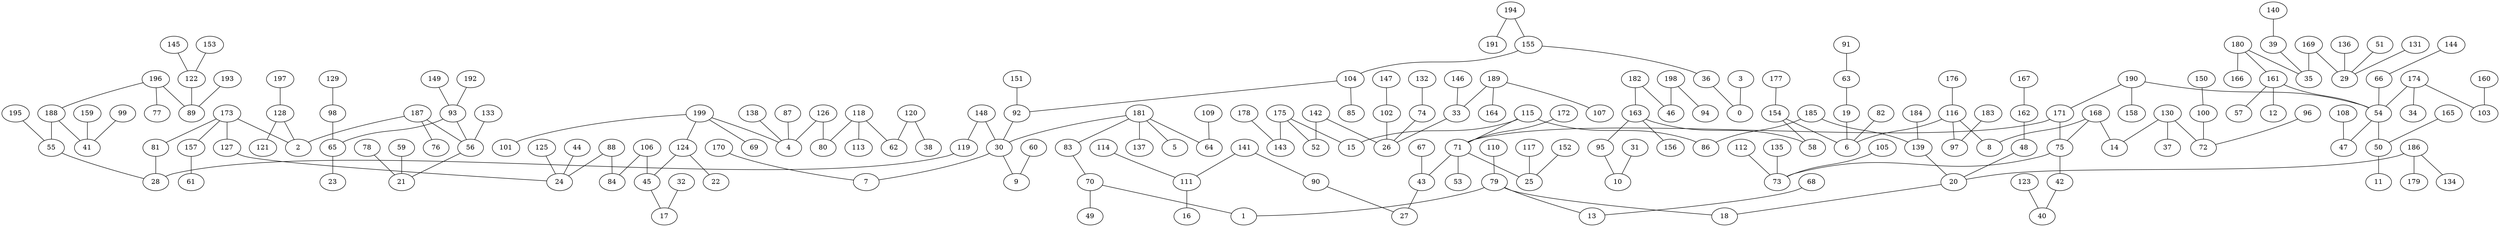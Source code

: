 graph {
0  [Label = "0 (0.00)"]
1  [Label = "1 (0.00)"]
2  [Label = "2 (0.00)"]
3  [Label = "3 (0.00)"]
4  [Label = "4 (0.00)"]
5  [Label = "5 (0.00)"]
6  [Label = "6 (0.00)"]
7  [Label = "7 (0.00)"]
8  [Label = "8 (0.00)"]
9  [Label = "9 (0.00)"]
10  [Label = "10 (0.00)"]
11  [Label = "11 (0.00)"]
12  [Label = "12 (0.00)"]
13  [Label = "13 (0.00)"]
14  [Label = "14 (0.00)"]
15  [Label = "15 (0.00)"]
16  [Label = "16 (0.00)"]
17  [Label = "17 (0.00)"]
18  [Label = "18 (0.00)"]
19  [Label = "19 (0.00)"]
20  [Label = "20 (0.00)"]
21  [Label = "21 (0.00)"]
22  [Label = "22 (0.00)"]
23  [Label = "23 (0.00)"]
24  [Label = "24 (0.00)"]
25  [Label = "25 (0.00)"]
26  [Label = "26 (0.00)"]
27  [Label = "27 (0.00)"]
28  [Label = "28 (0.00)"]
29  [Label = "29 (0.00)"]
30  [Label = "30 (0.00)"]
31  [Label = "31 (0.00)"]
32  [Label = "32 (0.00)"]
33  [Label = "33 (0.00)"]
34  [Label = "34 (0.00)"]
35  [Label = "35 (0.00)"]
36  [Label = "36 (0.00)"]
37  [Label = "37 (0.00)"]
38  [Label = "38 (0.00)"]
39  [Label = "39 (0.00)"]
40  [Label = "40 (0.00)"]
41  [Label = "41 (0.00)"]
42  [Label = "42 (0.00)"]
43  [Label = "43 (0.00)"]
44  [Label = "44 (0.00)"]
45  [Label = "45 (0.00)"]
46  [Label = "46 (0.00)"]
47  [Label = "47 (0.00)"]
48  [Label = "48 (0.00)"]
49  [Label = "49 (0.00)"]
50  [Label = "50 (0.00)"]
51  [Label = "51 (0.00)"]
52  [Label = "52 (0.00)"]
53  [Label = "53 (0.00)"]
54  [Label = "54 (0.00)"]
55  [Label = "55 (0.00)"]
56  [Label = "56 (0.00)"]
57  [Label = "57 (0.00)"]
58  [Label = "58 (0.00)"]
59  [Label = "59 (0.00)"]
60  [Label = "60 (0.00)"]
61  [Label = "61 (0.00)"]
62  [Label = "62 (0.00)"]
63  [Label = "63 (0.00)"]
64  [Label = "64 (0.00)"]
65  [Label = "65 (0.00)"]
66  [Label = "66 (0.00)"]
67  [Label = "67 (0.00)"]
68  [Label = "68 (0.00)"]
69  [Label = "69 (0.00)"]
70  [Label = "70 (0.00)"]
71  [Label = "71 (0.00)"]
72  [Label = "72 (0.00)"]
73  [Label = "73 (0.00)"]
74  [Label = "74 (0.00)"]
75  [Label = "75 (0.00)"]
76  [Label = "76 (0.00)"]
77  [Label = "77 (0.00)"]
78  [Label = "78 (0.00)"]
79  [Label = "79 (0.00)"]
80  [Label = "80 (0.00)"]
81  [Label = "81 (0.00)"]
82  [Label = "82 (0.00)"]
83  [Label = "83 (0.00)"]
84  [Label = "84 (0.00)"]
85  [Label = "85 (0.00)"]
86  [Label = "86 (0.00)"]
87  [Label = "87 (0.00)"]
88  [Label = "88 (0.00)"]
89  [Label = "89 (0.00)"]
90  [Label = "90 (0.00)"]
91  [Label = "91 (0.00)"]
92  [Label = "92 (0.00)"]
93  [Label = "93 (0.00)"]
94  [Label = "94 (0.00)"]
95  [Label = "95 (0.00)"]
96  [Label = "96 (0.00)"]
97  [Label = "97 (0.00)"]
98  [Label = "98 (0.00)"]
99  [Label = "99 (0.00)"]
100  [Label = "100 (0.00)"]
101  [Label = "101 (0.00)"]
102  [Label = "102 (0.00)"]
103  [Label = "103 (0.00)"]
104  [Label = "104 (0.00)"]
105  [Label = "105 (0.00)"]
106  [Label = "106 (0.00)"]
107  [Label = "107 (0.00)"]
108  [Label = "108 (0.00)"]
109  [Label = "109 (0.00)"]
110  [Label = "110 (0.00)"]
111  [Label = "111 (0.00)"]
112  [Label = "112 (0.00)"]
113  [Label = "113 (0.00)"]
114  [Label = "114 (0.00)"]
115  [Label = "115 (0.00)"]
116  [Label = "116 (0.00)"]
117  [Label = "117 (0.00)"]
118  [Label = "118 (0.00)"]
119  [Label = "119 (0.00)"]
120  [Label = "120 (0.00)"]
121  [Label = "121 (0.00)"]
122  [Label = "122 (0.00)"]
123  [Label = "123 (0.00)"]
124  [Label = "124 (0.00)"]
125  [Label = "125 (0.00)"]
126  [Label = "126 (0.00)"]
127  [Label = "127 (0.00)"]
128  [Label = "128 (0.00)"]
129  [Label = "129 (0.00)"]
130  [Label = "130 (0.00)"]
131  [Label = "131 (0.00)"]
132  [Label = "132 (0.00)"]
133  [Label = "133 (0.00)"]
134  [Label = "134 (0.00)"]
135  [Label = "135 (0.00)"]
136  [Label = "136 (0.00)"]
137  [Label = "137 (0.00)"]
138  [Label = "138 (0.00)"]
139  [Label = "139 (0.00)"]
140  [Label = "140 (0.00)"]
141  [Label = "141 (0.00)"]
142  [Label = "142 (0.00)"]
143  [Label = "143 (0.00)"]
144  [Label = "144 (0.00)"]
145  [Label = "145 (0.00)"]
146  [Label = "146 (0.00)"]
147  [Label = "147 (0.00)"]
148  [Label = "148 (0.00)"]
149  [Label = "149 (0.00)"]
150  [Label = "150 (0.00)"]
151  [Label = "151 (0.00)"]
152  [Label = "152 (0.00)"]
153  [Label = "153 (0.00)"]
154  [Label = "154 (0.00)"]
155  [Label = "155 (0.00)"]
156  [Label = "156 (0.00)"]
157  [Label = "157 (0.00)"]
158  [Label = "158 (0.00)"]
159  [Label = "159 (0.00)"]
160  [Label = "160 (0.00)"]
161  [Label = "161 (0.00)"]
162  [Label = "162 (0.00)"]
163  [Label = "163 (0.00)"]
164  [Label = "164 (0.00)"]
165  [Label = "165 (0.00)"]
166  [Label = "166 (0.00)"]
167  [Label = "167 (0.00)"]
168  [Label = "168 (0.00)"]
169  [Label = "169 (0.00)"]
170  [Label = "170 (0.00)"]
171  [Label = "171 (0.00)"]
172  [Label = "172 (0.00)"]
173  [Label = "173 (0.00)"]
174  [Label = "174 (0.00)"]
175  [Label = "175 (0.00)"]
176  [Label = "176 (0.00)"]
177  [Label = "177 (0.00)"]
178  [Label = "178 (0.00)"]
179  [Label = "179 (0.00)"]
180  [Label = "180 (0.00)"]
181  [Label = "181 (0.00)"]
182  [Label = "182 (0.00)"]
183  [Label = "183 (0.00)"]
184  [Label = "184 (0.00)"]
185  [Label = "185 (0.00)"]
186  [Label = "186 (0.00)"]
187  [Label = "187 (0.00)"]
188  [Label = "188 (0.00)"]
189  [Label = "189 (0.00)"]
190  [Label = "190 (0.00)"]
191  [Label = "191 (0.00)"]
192  [Label = "192 (0.00)"]
193  [Label = "193 (0.00)"]
194  [Label = "194 (0.00)"]
195  [Label = "195 (0.00)"]
196  [Label = "196 (0.00)"]
197  [Label = "197 (0.00)"]
198  [Label = "198 (0.00)"]
199  [Label = "199 (0.00)"]

99--41  [Label = "45.07"]
31--10  [Label = "37.61"]
129--98  [Label = "33.28"]
174--34  [Label = "30.07"]
198--94  [Label = "29.42"]
187--76  [Label = "27.05"]
167--162  [Label = "26.58"]
192--93  [Label = "25.56"]
189--164  [Label = "24.94"]
199--69  [Label = "24.22"]
178--143  [Label = "22.85"]
197--128  [Label = "22.46"]
151--92  [Label = "21.77"]
183--97  [Label = "21.64"]
165--50  [Label = "20.40"]
195--55  [Label = "20.32"]
182--46  [Label = "19.72"]
190--158  [Label = "18.23"]
147--102  [Label = "18.05"]
193--89  [Label = "17.35"]
135--73  [Label = "17.01"]
175--143  [Label = "16.59"]
145--122  [Label = "16.51"]
124--22  [Label = "16.11"]
133--56  [Label = "15.91"]
160--103  [Label = "15.49"]
125--24  [Label = "15.37"]
182--163  [Label = "15.33"]
67--43  [Label = "15.17"]
163--95  [Label = "14.95"]
198--46  [Label = "14.59"]
128--121  [Label = "14.28"]
111--16  [Label = "14.18"]
102--26  [Label = "14.09"]
82--6  [Label = "14.05"]
196--188  [Label = "13.89"]
104--85  [Label = "13.73"]
154--6  [Label = "13.68"]
78--21  [Label = "13.04"]
54--50  [Label = "12.92"]
68--13  [Label = "12.71"]
141--111  [Label = "12.50"]
187--2  [Label = "12.42"]
177--154  [Label = "12.39"]
51--29  [Label = "12.08"]
172--71  [Label = "12.06"]
176--116  [Label = "11.66"]
114--111  [Label = "11.66"]
181--5  [Label = "11.41"]
79--13  [Label = "11.38"]
189--107  [Label = "11.37"]
60--9  [Label = "11.21"]
136--29  [Label = "11.19"]
75--42  [Label = "11.19"]
169--35  [Label = "11.07"]
144--66  [Label = "10.99"]
155--36  [Label = "10.82"]
149--93  [Label = "10.75"]
50--11  [Label = "10.73"]
63--19  [Label = "10.55"]
184--139  [Label = "10.48"]
169--29  [Label = "10.47"]
39--35  [Label = "10.47"]
43--27  [Label = "10.46"]
180--161  [Label = "10.45"]
118--80  [Label = "10.41"]
120--62  [Label = "10.33"]
181--137  [Label = "10.31"]
100--72  [Label = "10.22"]
131--29  [Label = "10.15"]
30--9  [Label = "10.09"]
171--75  [Label = "10.00"]
71--43  [Label = "9.98"]
130--37  [Label = "9.97"]
174--103  [Label = "9.92"]
71--53  [Label = "9.84"]
122--89  [Label = "9.73"]
36--0  [Label = "9.68"]
116--97  [Label = "9.64"]
174--54  [Label = "9.44"]
93--56  [Label = "9.42"]
187--56  [Label = "9.33"]
168--14  [Label = "9.13"]
190--171  [Label = "9.01"]
115--71  [Label = "8.99"]
159--41  [Label = "8.94"]
168--75  [Label = "8.91"]
141--90  [Label = "8.82"]
42--40  [Label = "8.77"]
161--54  [Label = "8.63"]
140--39  [Label = "8.60"]
105--73  [Label = "8.55"]
45--17  [Label = "8.55"]
142--26  [Label = "8.53"]
106--84  [Label = "8.51"]
194--191  [Label = "8.50"]
91--63  [Label = "8.43"]
150--100  [Label = "8.29"]
56--21  [Label = "8.23"]
199--124  [Label = "8.15"]
90--27  [Label = "8.10"]
163--156  [Label = "8.07"]
175--52  [Label = "7.92"]
173--127  [Label = "7.81"]
119--28  [Label = "7.52"]
181--83  [Label = "7.52"]
74--26  [Label = "7.26"]
92--30  [Label = "7.21"]
170--7  [Label = "7.17"]
126--80  [Label = "7.07"]
70--49  [Label = "7.01"]
54--47  [Label = "6.96"]
96--72  [Label = "6.94"]
175--15  [Label = "6.90"]
173--81  [Label = "6.89"]
180--35  [Label = "6.81"]
185--139  [Label = "6.59"]
98--65  [Label = "6.50"]
161--12  [Label = "6.48"]
171--71  [Label = "6.46"]
79--1  [Label = "6.39"]
148--119  [Label = "6.31"]
115--15  [Label = "6.29"]
186--134  [Label = "6.24"]
128--2  [Label = "6.23"]
70--1  [Label = "6.18"]
108--47  [Label = "6.07"]
139--20  [Label = "5.97"]
87--4  [Label = "5.97"]
127--24  [Label = "5.90"]
30--7  [Label = "5.79"]
142--52  [Label = "5.73"]
118--62  [Label = "5.70"]
146--33  [Label = "5.65"]
95--10  [Label = "5.61"]
180--166  [Label = "5.61"]
117--25  [Label = "5.61"]
173--157  [Label = "5.28"]
130--72  [Label = "5.24"]
32--17  [Label = "5.20"]
185--86  [Label = "5.13"]
116--6  [Label = "5.04"]
44--24  [Label = "5.03"]
93--65  [Label = "4.95"]
124--45  [Label = "4.94"]
118--113  [Label = "4.92"]
168--8  [Label = "4.85"]
161--57  [Label = "4.81"]
157--61  [Label = "4.70"]
88--84  [Label = "4.53"]
79--18  [Label = "4.50"]
104--92  [Label = "4.49"]
123--40  [Label = "4.34"]
83--70  [Label = "4.31"]
152--25  [Label = "4.20"]
112--73  [Label = "4.18"]
181--64  [Label = "4.12"]
194--155  [Label = "4.06"]
120--38  [Label = "4.00"]
33--26  [Label = "3.97"]
115--86  [Label = "3.96"]
196--77  [Label = "3.90"]
181--30  [Label = "3.89"]
163--58  [Label = "3.82"]
196--89  [Label = "3.49"]
116--8  [Label = "3.43"]
81--28  [Label = "3.35"]
138--4  [Label = "3.27"]
65--23  [Label = "3.15"]
71--25  [Label = "3.04"]
162--48  [Label = "3.04"]
110--79  [Label = "3.00"]
153--122  [Label = "2.92"]
55--28  [Label = "2.91"]
190--54  [Label = "2.84"]
66--54  [Label = "2.83"]
189--33  [Label = "2.69"]
173--2  [Label = "2.64"]
106--45  [Label = "2.60"]
188--55  [Label = "2.33"]
88--24  [Label = "2.30"]
186--179  [Label = "2.25"]
155--104  [Label = "2.23"]
148--30  [Label = "2.16"]
199--101  [Label = "2.09"]
130--14  [Label = "1.98"]
48--20  [Label = "1.86"]
188--41  [Label = "1.74"]
109--64  [Label = "1.74"]
199--4  [Label = "1.72"]
75--73  [Label = "1.68"]
3--0  [Label = "1.65"]
19--6  [Label = "1.50"]
186--20  [Label = "1.43"]
132--74  [Label = "1.35"]
59--21  [Label = "1.27"]
20--18  [Label = "1.22"]
126--4  [Label = "1.15"]
154--58  [Label = "1.07"]
}

